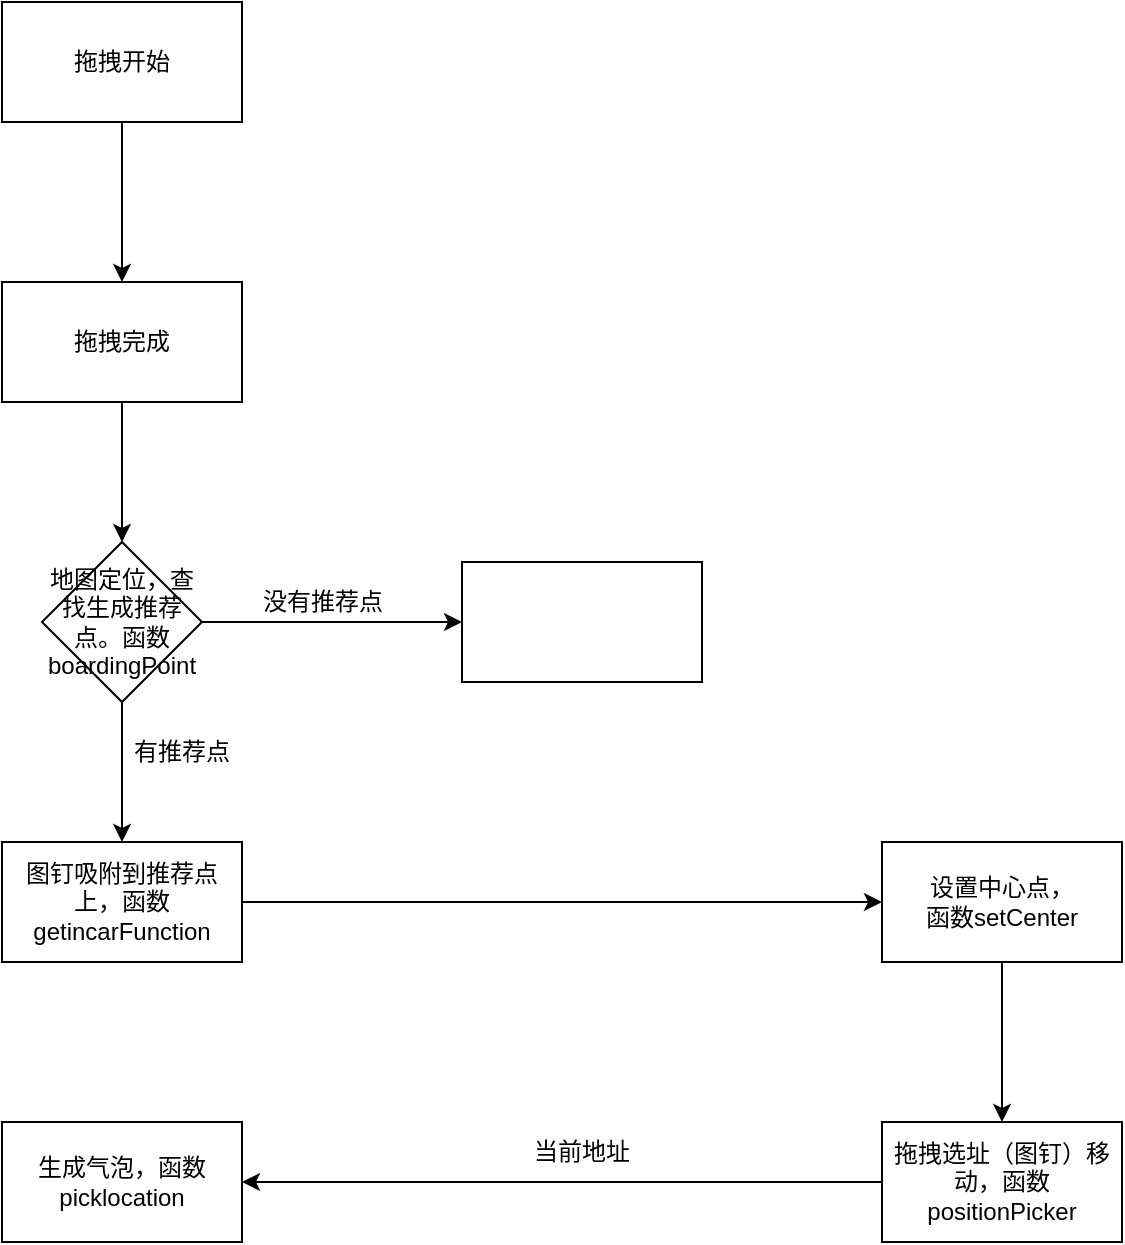 <mxfile version="16.5.2" type="github">
  <diagram id="KqT8hlWPDfMBo95Y4FzN" name="Page-1">
    <mxGraphModel dx="1422" dy="795" grid="1" gridSize="10" guides="1" tooltips="1" connect="1" arrows="1" fold="1" page="1" pageScale="1" pageWidth="827" pageHeight="1169" math="0" shadow="0">
      <root>
        <mxCell id="0" />
        <mxCell id="1" parent="0" />
        <mxCell id="ZzSdkyrplBqntAY0BgAB-3" value="" style="edgeStyle=orthogonalEdgeStyle;rounded=0;orthogonalLoop=1;jettySize=auto;html=1;" edge="1" parent="1" source="ZzSdkyrplBqntAY0BgAB-1" target="ZzSdkyrplBqntAY0BgAB-2">
          <mxGeometry relative="1" as="geometry" />
        </mxCell>
        <mxCell id="ZzSdkyrplBqntAY0BgAB-1" value="拖拽开始" style="rounded=0;whiteSpace=wrap;html=1;" vertex="1" parent="1">
          <mxGeometry x="80" y="80" width="120" height="60" as="geometry" />
        </mxCell>
        <mxCell id="ZzSdkyrplBqntAY0BgAB-5" value="" style="edgeStyle=orthogonalEdgeStyle;rounded=0;orthogonalLoop=1;jettySize=auto;html=1;entryX=0.5;entryY=0;entryDx=0;entryDy=0;" edge="1" parent="1" source="ZzSdkyrplBqntAY0BgAB-2" target="ZzSdkyrplBqntAY0BgAB-18">
          <mxGeometry relative="1" as="geometry">
            <mxPoint x="140" y="360" as="targetPoint" />
          </mxGeometry>
        </mxCell>
        <mxCell id="ZzSdkyrplBqntAY0BgAB-2" value="拖拽完成" style="rounded=0;whiteSpace=wrap;html=1;" vertex="1" parent="1">
          <mxGeometry x="80" y="220" width="120" height="60" as="geometry" />
        </mxCell>
        <mxCell id="ZzSdkyrplBqntAY0BgAB-7" value="" style="edgeStyle=orthogonalEdgeStyle;rounded=0;orthogonalLoop=1;jettySize=auto;html=1;exitX=0.5;exitY=1;exitDx=0;exitDy=0;" edge="1" parent="1" source="ZzSdkyrplBqntAY0BgAB-18" target="ZzSdkyrplBqntAY0BgAB-6">
          <mxGeometry relative="1" as="geometry">
            <mxPoint x="140" y="420" as="sourcePoint" />
          </mxGeometry>
        </mxCell>
        <mxCell id="ZzSdkyrplBqntAY0BgAB-11" value="" style="edgeStyle=orthogonalEdgeStyle;rounded=0;orthogonalLoop=1;jettySize=auto;html=1;entryX=0;entryY=0.5;entryDx=0;entryDy=0;" edge="1" parent="1" source="ZzSdkyrplBqntAY0BgAB-6" target="ZzSdkyrplBqntAY0BgAB-25">
          <mxGeometry relative="1" as="geometry" />
        </mxCell>
        <mxCell id="ZzSdkyrplBqntAY0BgAB-6" value="图钉吸附到推荐点上，函数getincarFunction" style="rounded=0;whiteSpace=wrap;html=1;" vertex="1" parent="1">
          <mxGeometry x="80" y="500" width="120" height="60" as="geometry" />
        </mxCell>
        <mxCell id="ZzSdkyrplBqntAY0BgAB-8" value="生成气泡，函数picklocation" style="rounded=0;whiteSpace=wrap;html=1;" vertex="1" parent="1">
          <mxGeometry x="80" y="640" width="120" height="60" as="geometry" />
        </mxCell>
        <mxCell id="ZzSdkyrplBqntAY0BgAB-15" value="" style="edgeStyle=orthogonalEdgeStyle;rounded=0;orthogonalLoop=1;jettySize=auto;html=1;exitX=0;exitY=0.5;exitDx=0;exitDy=0;" edge="1" parent="1" source="ZzSdkyrplBqntAY0BgAB-26" target="ZzSdkyrplBqntAY0BgAB-8">
          <mxGeometry relative="1" as="geometry">
            <mxPoint x="310" y="670" as="sourcePoint" />
          </mxGeometry>
        </mxCell>
        <mxCell id="ZzSdkyrplBqntAY0BgAB-22" value="" style="edgeStyle=orthogonalEdgeStyle;rounded=0;orthogonalLoop=1;jettySize=auto;html=1;" edge="1" parent="1" source="ZzSdkyrplBqntAY0BgAB-18" target="ZzSdkyrplBqntAY0BgAB-21">
          <mxGeometry relative="1" as="geometry" />
        </mxCell>
        <mxCell id="ZzSdkyrplBqntAY0BgAB-18" value="&lt;span&gt;地图定位，查找生成推荐点。函数boardingPoint&lt;/span&gt;" style="rhombus;whiteSpace=wrap;html=1;" vertex="1" parent="1">
          <mxGeometry x="100" y="350" width="80" height="80" as="geometry" />
        </mxCell>
        <mxCell id="ZzSdkyrplBqntAY0BgAB-20" value="有推荐点" style="text;html=1;strokeColor=none;fillColor=none;align=center;verticalAlign=middle;whiteSpace=wrap;rounded=0;" vertex="1" parent="1">
          <mxGeometry x="140" y="440" width="60" height="30" as="geometry" />
        </mxCell>
        <mxCell id="ZzSdkyrplBqntAY0BgAB-21" value="" style="whiteSpace=wrap;html=1;" vertex="1" parent="1">
          <mxGeometry x="310" y="360" width="120" height="60" as="geometry" />
        </mxCell>
        <mxCell id="ZzSdkyrplBqntAY0BgAB-23" value="没有推荐点" style="text;html=1;align=center;verticalAlign=middle;resizable=0;points=[];autosize=1;strokeColor=none;fillColor=none;" vertex="1" parent="1">
          <mxGeometry x="200" y="370" width="80" height="20" as="geometry" />
        </mxCell>
        <mxCell id="ZzSdkyrplBqntAY0BgAB-24" value="当前地址" style="text;html=1;strokeColor=none;fillColor=none;align=center;verticalAlign=middle;whiteSpace=wrap;rounded=0;" vertex="1" parent="1">
          <mxGeometry x="340" y="640" width="60" height="30" as="geometry" />
        </mxCell>
        <mxCell id="ZzSdkyrplBqntAY0BgAB-27" value="" style="edgeStyle=orthogonalEdgeStyle;rounded=0;orthogonalLoop=1;jettySize=auto;html=1;" edge="1" parent="1" source="ZzSdkyrplBqntAY0BgAB-25" target="ZzSdkyrplBqntAY0BgAB-26">
          <mxGeometry relative="1" as="geometry" />
        </mxCell>
        <mxCell id="ZzSdkyrplBqntAY0BgAB-25" value="设置中心点，&lt;br&gt;函数setCenter" style="rounded=0;whiteSpace=wrap;html=1;" vertex="1" parent="1">
          <mxGeometry x="520" y="500" width="120" height="60" as="geometry" />
        </mxCell>
        <mxCell id="ZzSdkyrplBqntAY0BgAB-26" value="拖拽选址（图钉）移动，函数positionPicker" style="rounded=0;whiteSpace=wrap;html=1;" vertex="1" parent="1">
          <mxGeometry x="520" y="640" width="120" height="60" as="geometry" />
        </mxCell>
      </root>
    </mxGraphModel>
  </diagram>
</mxfile>
